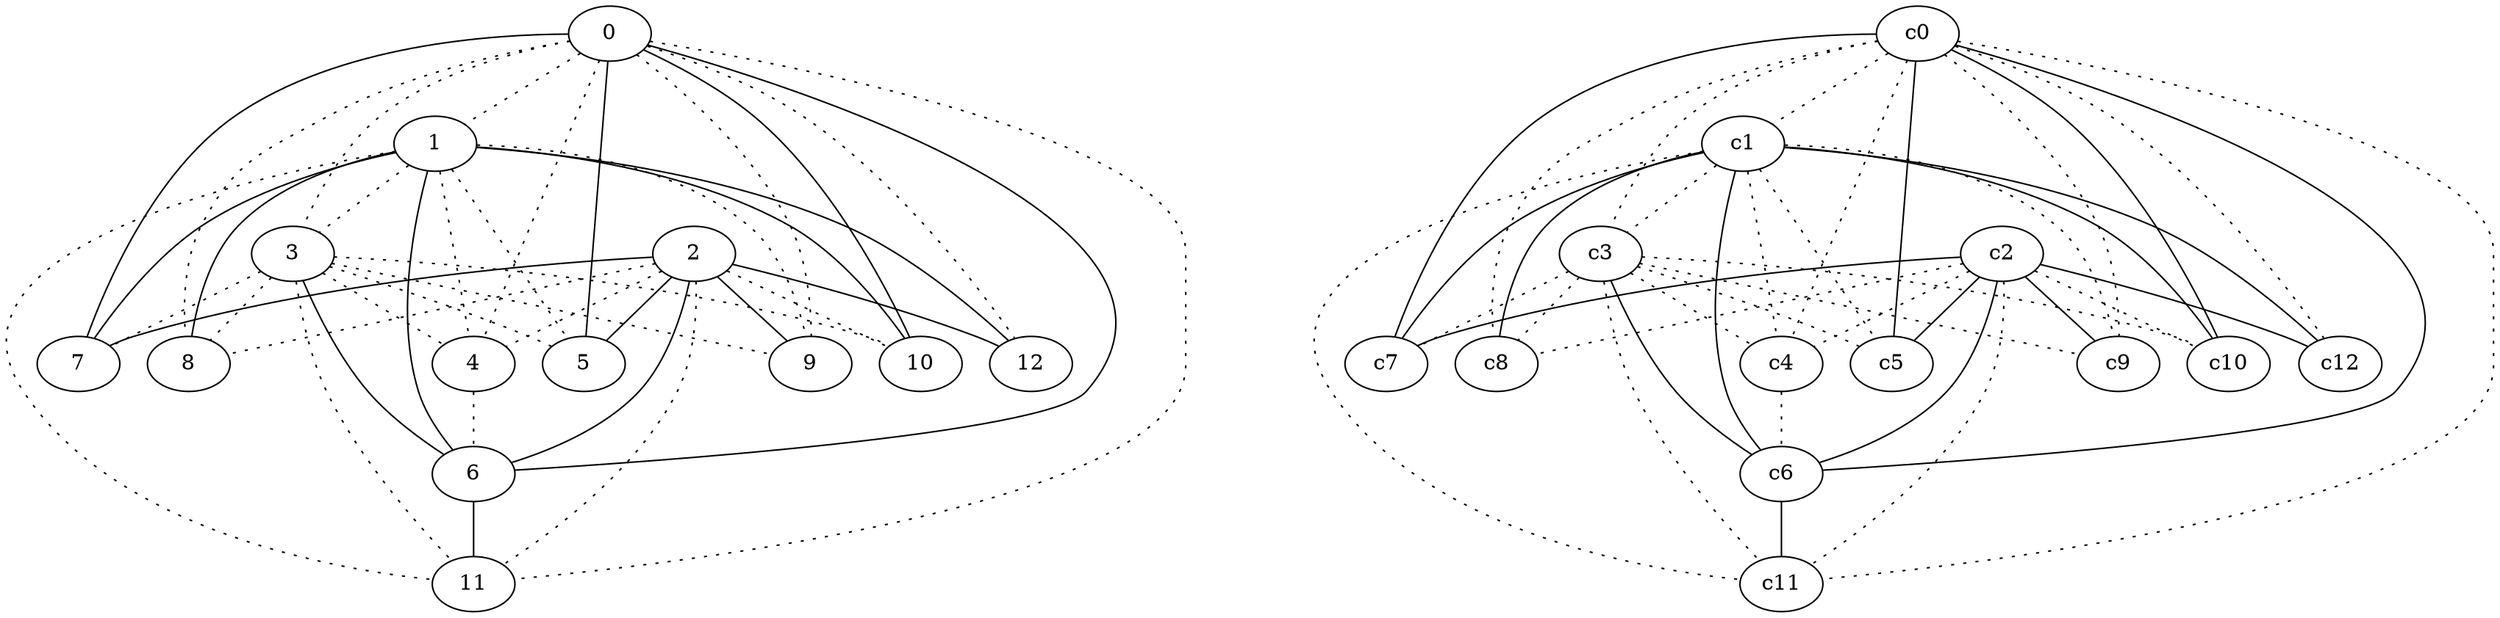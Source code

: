 graph {
a0[label=0];
a1[label=1];
a2[label=2];
a3[label=3];
a4[label=4];
a5[label=5];
a6[label=6];
a7[label=7];
a8[label=8];
a9[label=9];
a10[label=10];
a11[label=11];
a12[label=12];
a0 -- a1 [style=dotted];
a0 -- a3 [style=dotted];
a0 -- a4 [style=dotted];
a0 -- a5;
a0 -- a6;
a0 -- a7;
a0 -- a8 [style=dotted];
a0 -- a9 [style=dotted];
a0 -- a10;
a0 -- a11 [style=dotted];
a0 -- a12 [style=dotted];
a1 -- a3 [style=dotted];
a1 -- a4 [style=dotted];
a1 -- a5 [style=dotted];
a1 -- a6;
a1 -- a7;
a1 -- a8;
a1 -- a9 [style=dotted];
a1 -- a10;
a1 -- a11 [style=dotted];
a1 -- a12;
a2 -- a4 [style=dotted];
a2 -- a5;
a2 -- a6;
a2 -- a7;
a2 -- a8 [style=dotted];
a2 -- a9;
a2 -- a10 [style=dotted];
a2 -- a11 [style=dotted];
a2 -- a12;
a3 -- a4 [style=dotted];
a3 -- a5 [style=dotted];
a3 -- a6;
a3 -- a7 [style=dotted];
a3 -- a8 [style=dotted];
a3 -- a9 [style=dotted];
a3 -- a10 [style=dotted];
a3 -- a11 [style=dotted];
a4 -- a6 [style=dotted];
a6 -- a11;
c0 -- c1 [style=dotted];
c0 -- c3 [style=dotted];
c0 -- c4 [style=dotted];
c0 -- c5;
c0 -- c6;
c0 -- c7;
c0 -- c8 [style=dotted];
c0 -- c9 [style=dotted];
c0 -- c10;
c0 -- c11 [style=dotted];
c0 -- c12 [style=dotted];
c1 -- c3 [style=dotted];
c1 -- c4 [style=dotted];
c1 -- c5 [style=dotted];
c1 -- c6;
c1 -- c7;
c1 -- c8;
c1 -- c9 [style=dotted];
c1 -- c10;
c1 -- c11 [style=dotted];
c1 -- c12;
c2 -- c4 [style=dotted];
c2 -- c5;
c2 -- c6;
c2 -- c7;
c2 -- c8 [style=dotted];
c2 -- c9;
c2 -- c10 [style=dotted];
c2 -- c11 [style=dotted];
c2 -- c12;
c3 -- c4 [style=dotted];
c3 -- c5 [style=dotted];
c3 -- c6;
c3 -- c7 [style=dotted];
c3 -- c8 [style=dotted];
c3 -- c9 [style=dotted];
c3 -- c10 [style=dotted];
c3 -- c11 [style=dotted];
c4 -- c6 [style=dotted];
c6 -- c11;
}
